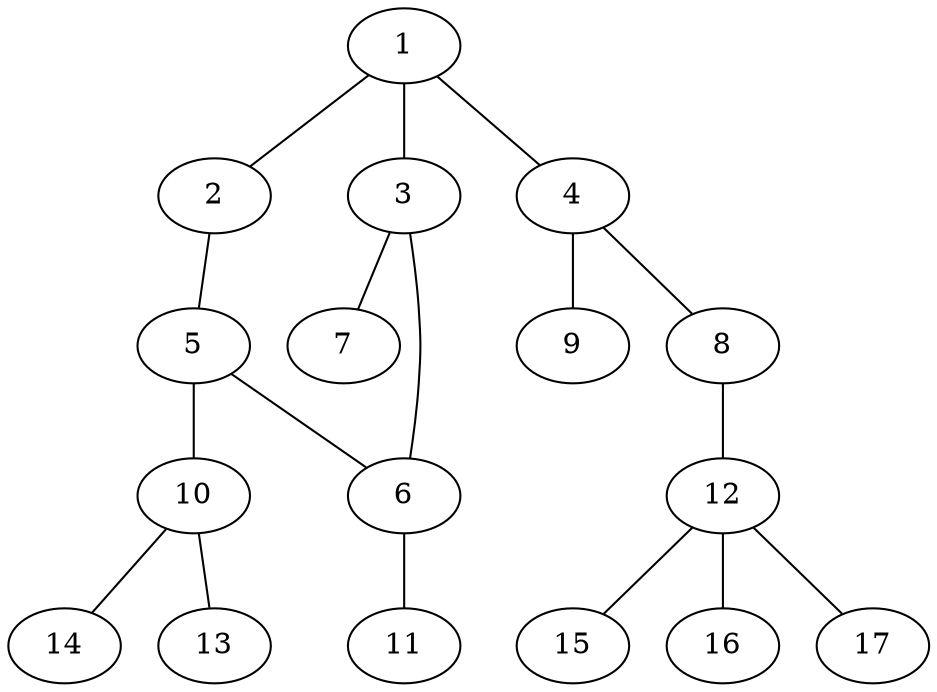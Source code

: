 graph molecule_2955 {
	1	 [chem=C];
	2	 [chem=O];
	1 -- 2	 [valence=1];
	3	 [chem=C];
	1 -- 3	 [valence=2];
	4	 [chem=C];
	1 -- 4	 [valence=1];
	5	 [chem=C];
	2 -- 5	 [valence=1];
	6	 [chem=C];
	3 -- 6	 [valence=1];
	7	 [chem=Cl];
	3 -- 7	 [valence=1];
	8	 [chem=O];
	4 -- 8	 [valence=1];
	9	 [chem=O];
	4 -- 9	 [valence=2];
	5 -- 6	 [valence=2];
	10	 [chem=N];
	5 -- 10	 [valence=1];
	11	 [chem=Cl];
	6 -- 11	 [valence=1];
	12	 [chem=C];
	8 -- 12	 [valence=1];
	13	 [chem=O];
	10 -- 13	 [valence=2];
	14	 [chem=O];
	10 -- 14	 [valence=1];
	15	 [chem=H];
	12 -- 15	 [valence=1];
	16	 [chem=H];
	12 -- 16	 [valence=1];
	17	 [chem=H];
	12 -- 17	 [valence=1];
}
